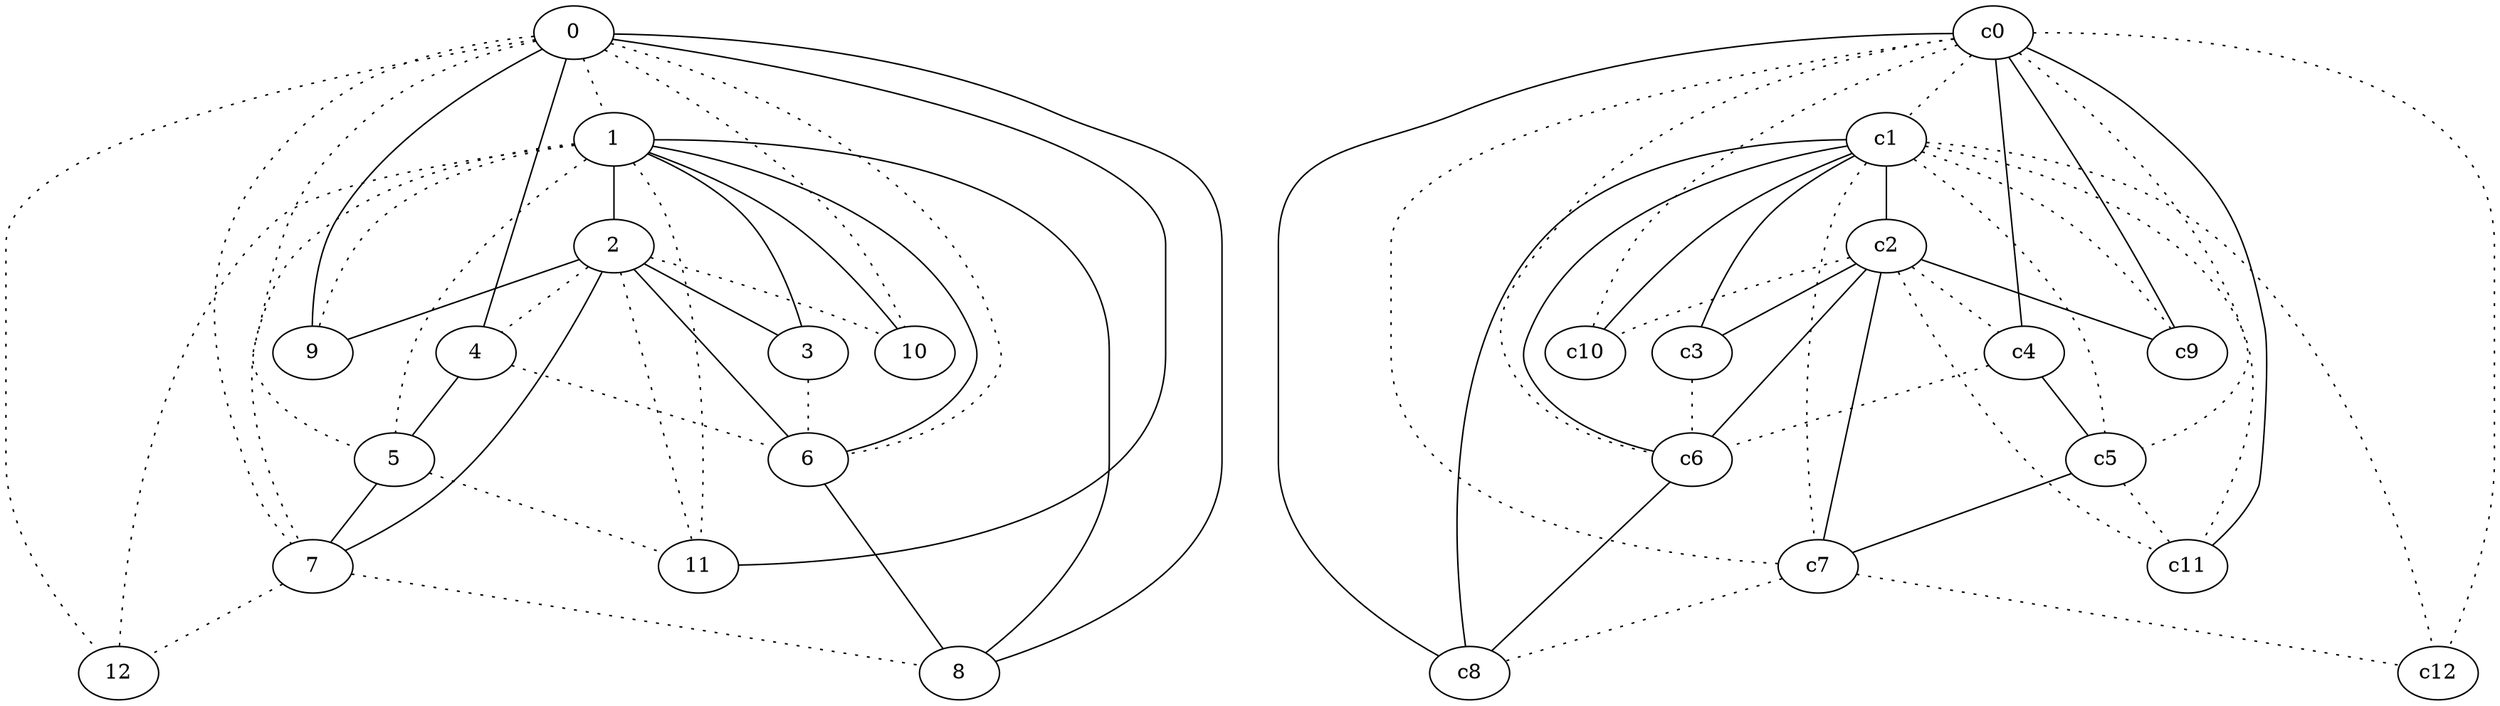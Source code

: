 graph {
a0[label=0];
a1[label=1];
a2[label=2];
a3[label=3];
a4[label=4];
a5[label=5];
a6[label=6];
a7[label=7];
a8[label=8];
a9[label=9];
a10[label=10];
a11[label=11];
a12[label=12];
a0 -- a1 [style=dotted];
a0 -- a4;
a0 -- a5 [style=dotted];
a0 -- a6 [style=dotted];
a0 -- a7 [style=dotted];
a0 -- a8;
a0 -- a9;
a0 -- a10 [style=dotted];
a0 -- a11;
a0 -- a12 [style=dotted];
a1 -- a2;
a1 -- a3;
a1 -- a5 [style=dotted];
a1 -- a6;
a1 -- a7 [style=dotted];
a1 -- a8;
a1 -- a9 [style=dotted];
a1 -- a10;
a1 -- a11 [style=dotted];
a1 -- a12 [style=dotted];
a2 -- a3;
a2 -- a4 [style=dotted];
a2 -- a6;
a2 -- a7;
a2 -- a9;
a2 -- a10 [style=dotted];
a2 -- a11 [style=dotted];
a3 -- a6 [style=dotted];
a4 -- a5;
a4 -- a6 [style=dotted];
a5 -- a7;
a5 -- a11 [style=dotted];
a6 -- a8;
a7 -- a8 [style=dotted];
a7 -- a12 [style=dotted];
c0 -- c1 [style=dotted];
c0 -- c4;
c0 -- c5 [style=dotted];
c0 -- c6 [style=dotted];
c0 -- c7 [style=dotted];
c0 -- c8;
c0 -- c9;
c0 -- c10 [style=dotted];
c0 -- c11;
c0 -- c12 [style=dotted];
c1 -- c2;
c1 -- c3;
c1 -- c5 [style=dotted];
c1 -- c6;
c1 -- c7 [style=dotted];
c1 -- c8;
c1 -- c9 [style=dotted];
c1 -- c10;
c1 -- c11 [style=dotted];
c1 -- c12 [style=dotted];
c2 -- c3;
c2 -- c4 [style=dotted];
c2 -- c6;
c2 -- c7;
c2 -- c9;
c2 -- c10 [style=dotted];
c2 -- c11 [style=dotted];
c3 -- c6 [style=dotted];
c4 -- c5;
c4 -- c6 [style=dotted];
c5 -- c7;
c5 -- c11 [style=dotted];
c6 -- c8;
c7 -- c8 [style=dotted];
c7 -- c12 [style=dotted];
}
